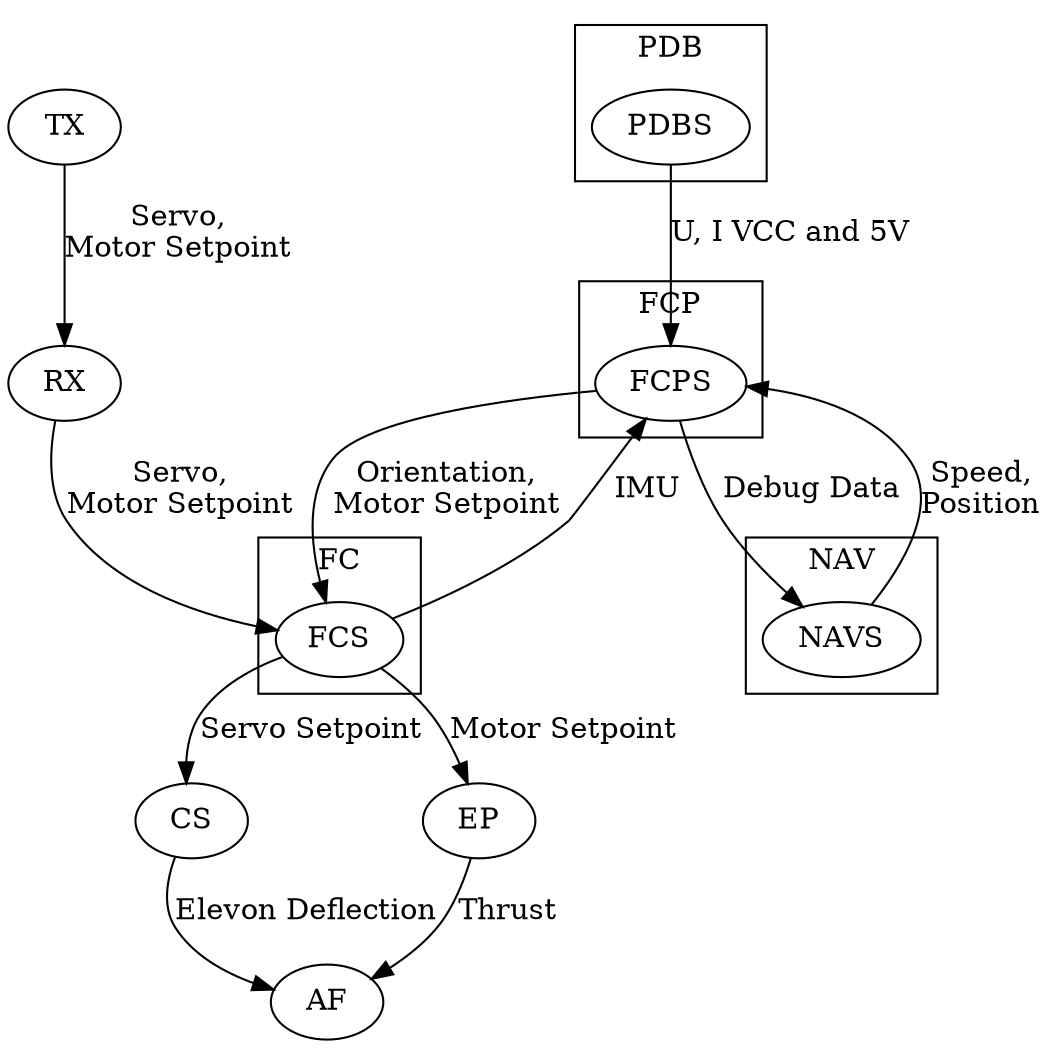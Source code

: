 digraph Beziehungen {
   subgraph clusterFCP {
      label="FCP"
      FCPS
   }

   subgraph clusterFC {
      label="FC"
      FCS;
   }

   subgraph clusterNAV {
      label="NAV"
      NAVS;    
   }

   subgraph clusterPDB {
      label="PDB"
      PDBS
   }

   AF;
   CS;
   EP;
   RX;
   TX;

   FCS -> FCPS [
      label = "IMU"
   ]

   FCPS -> FCS [
      label = "Orientation,\nMotor Setpoint"
   ]

   NAVS -> FCPS [
      label = "Speed,\nPosition"
   ]

   FCPS -> NAVS [
      label = "Debug Data"
   ]

   PDBS -> FCPS [
      label = "U, I VCC and 5V"
   ]

   TX -> RX [
      label = "Servo,\nMotor Setpoint"
   ];

   RX -> FCS [
      label = "Servo,\nMotor Setpoint"
   ];

   FCS -> CS [
      label = "Servo Setpoint"
   ]

   FCS -> EP [
      label = "Motor Setpoint"
   ]

   CS -> AF [
      label = "Elevon Deflection"
   ]

   EP -> AF [
      label = "Thrust"
   ]

}